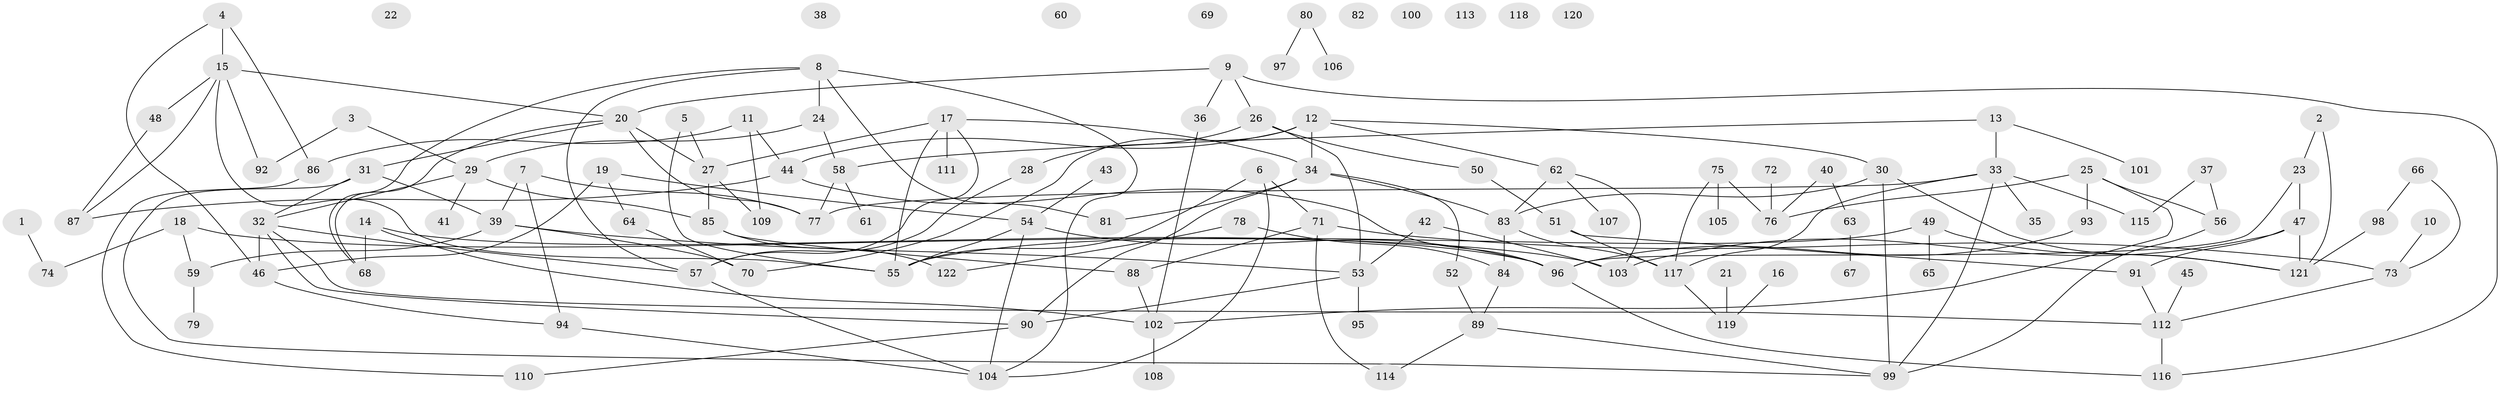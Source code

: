 // coarse degree distribution, {1: 0.1728395061728395, 2: 0.16049382716049382, 5: 0.08641975308641975, 4: 0.13580246913580246, 6: 0.09876543209876543, 3: 0.14814814814814814, 7: 0.04938271604938271, 9: 0.012345679012345678, 0: 0.1111111111111111, 8: 0.024691358024691357}
// Generated by graph-tools (version 1.1) at 2025/41/03/06/25 10:41:20]
// undirected, 122 vertices, 171 edges
graph export_dot {
graph [start="1"]
  node [color=gray90,style=filled];
  1;
  2;
  3;
  4;
  5;
  6;
  7;
  8;
  9;
  10;
  11;
  12;
  13;
  14;
  15;
  16;
  17;
  18;
  19;
  20;
  21;
  22;
  23;
  24;
  25;
  26;
  27;
  28;
  29;
  30;
  31;
  32;
  33;
  34;
  35;
  36;
  37;
  38;
  39;
  40;
  41;
  42;
  43;
  44;
  45;
  46;
  47;
  48;
  49;
  50;
  51;
  52;
  53;
  54;
  55;
  56;
  57;
  58;
  59;
  60;
  61;
  62;
  63;
  64;
  65;
  66;
  67;
  68;
  69;
  70;
  71;
  72;
  73;
  74;
  75;
  76;
  77;
  78;
  79;
  80;
  81;
  82;
  83;
  84;
  85;
  86;
  87;
  88;
  89;
  90;
  91;
  92;
  93;
  94;
  95;
  96;
  97;
  98;
  99;
  100;
  101;
  102;
  103;
  104;
  105;
  106;
  107;
  108;
  109;
  110;
  111;
  112;
  113;
  114;
  115;
  116;
  117;
  118;
  119;
  120;
  121;
  122;
  1 -- 74;
  2 -- 23;
  2 -- 121;
  3 -- 29;
  3 -- 92;
  4 -- 15;
  4 -- 46;
  4 -- 86;
  5 -- 27;
  5 -- 55;
  6 -- 55;
  6 -- 71;
  6 -- 104;
  7 -- 39;
  7 -- 77;
  7 -- 94;
  8 -- 24;
  8 -- 57;
  8 -- 68;
  8 -- 81;
  8 -- 104;
  9 -- 20;
  9 -- 26;
  9 -- 36;
  9 -- 116;
  10 -- 73;
  11 -- 44;
  11 -- 86;
  11 -- 109;
  12 -- 30;
  12 -- 34;
  12 -- 44;
  12 -- 62;
  12 -- 70;
  13 -- 33;
  13 -- 58;
  13 -- 101;
  14 -- 68;
  14 -- 96;
  14 -- 102;
  15 -- 20;
  15 -- 48;
  15 -- 55;
  15 -- 87;
  15 -- 92;
  16 -- 119;
  17 -- 27;
  17 -- 34;
  17 -- 55;
  17 -- 57;
  17 -- 111;
  18 -- 59;
  18 -- 74;
  18 -- 103;
  19 -- 46;
  19 -- 54;
  19 -- 64;
  20 -- 27;
  20 -- 31;
  20 -- 68;
  20 -- 77;
  21 -- 119;
  23 -- 47;
  23 -- 96;
  24 -- 29;
  24 -- 58;
  25 -- 56;
  25 -- 76;
  25 -- 93;
  25 -- 102;
  26 -- 28;
  26 -- 50;
  26 -- 53;
  27 -- 85;
  27 -- 109;
  28 -- 57;
  29 -- 32;
  29 -- 41;
  29 -- 85;
  30 -- 83;
  30 -- 99;
  30 -- 121;
  31 -- 32;
  31 -- 39;
  31 -- 99;
  32 -- 46;
  32 -- 57;
  32 -- 90;
  32 -- 112;
  33 -- 35;
  33 -- 77;
  33 -- 99;
  33 -- 115;
  33 -- 117;
  34 -- 52;
  34 -- 81;
  34 -- 83;
  34 -- 90;
  36 -- 102;
  37 -- 56;
  37 -- 115;
  39 -- 53;
  39 -- 59;
  39 -- 70;
  40 -- 63;
  40 -- 76;
  42 -- 53;
  42 -- 103;
  43 -- 54;
  44 -- 87;
  44 -- 96;
  45 -- 112;
  46 -- 94;
  47 -- 91;
  47 -- 103;
  47 -- 121;
  48 -- 87;
  49 -- 55;
  49 -- 65;
  49 -- 121;
  50 -- 51;
  51 -- 91;
  51 -- 117;
  52 -- 89;
  53 -- 90;
  53 -- 95;
  54 -- 55;
  54 -- 96;
  54 -- 104;
  56 -- 99;
  57 -- 104;
  58 -- 61;
  58 -- 77;
  59 -- 79;
  62 -- 83;
  62 -- 103;
  62 -- 107;
  63 -- 67;
  64 -- 70;
  66 -- 73;
  66 -- 98;
  71 -- 73;
  71 -- 88;
  71 -- 114;
  72 -- 76;
  73 -- 112;
  75 -- 76;
  75 -- 105;
  75 -- 117;
  78 -- 84;
  78 -- 122;
  80 -- 97;
  80 -- 106;
  83 -- 84;
  83 -- 117;
  84 -- 89;
  85 -- 88;
  85 -- 122;
  86 -- 110;
  88 -- 102;
  89 -- 99;
  89 -- 114;
  90 -- 110;
  91 -- 112;
  93 -- 96;
  94 -- 104;
  96 -- 116;
  98 -- 121;
  102 -- 108;
  112 -- 116;
  117 -- 119;
}
